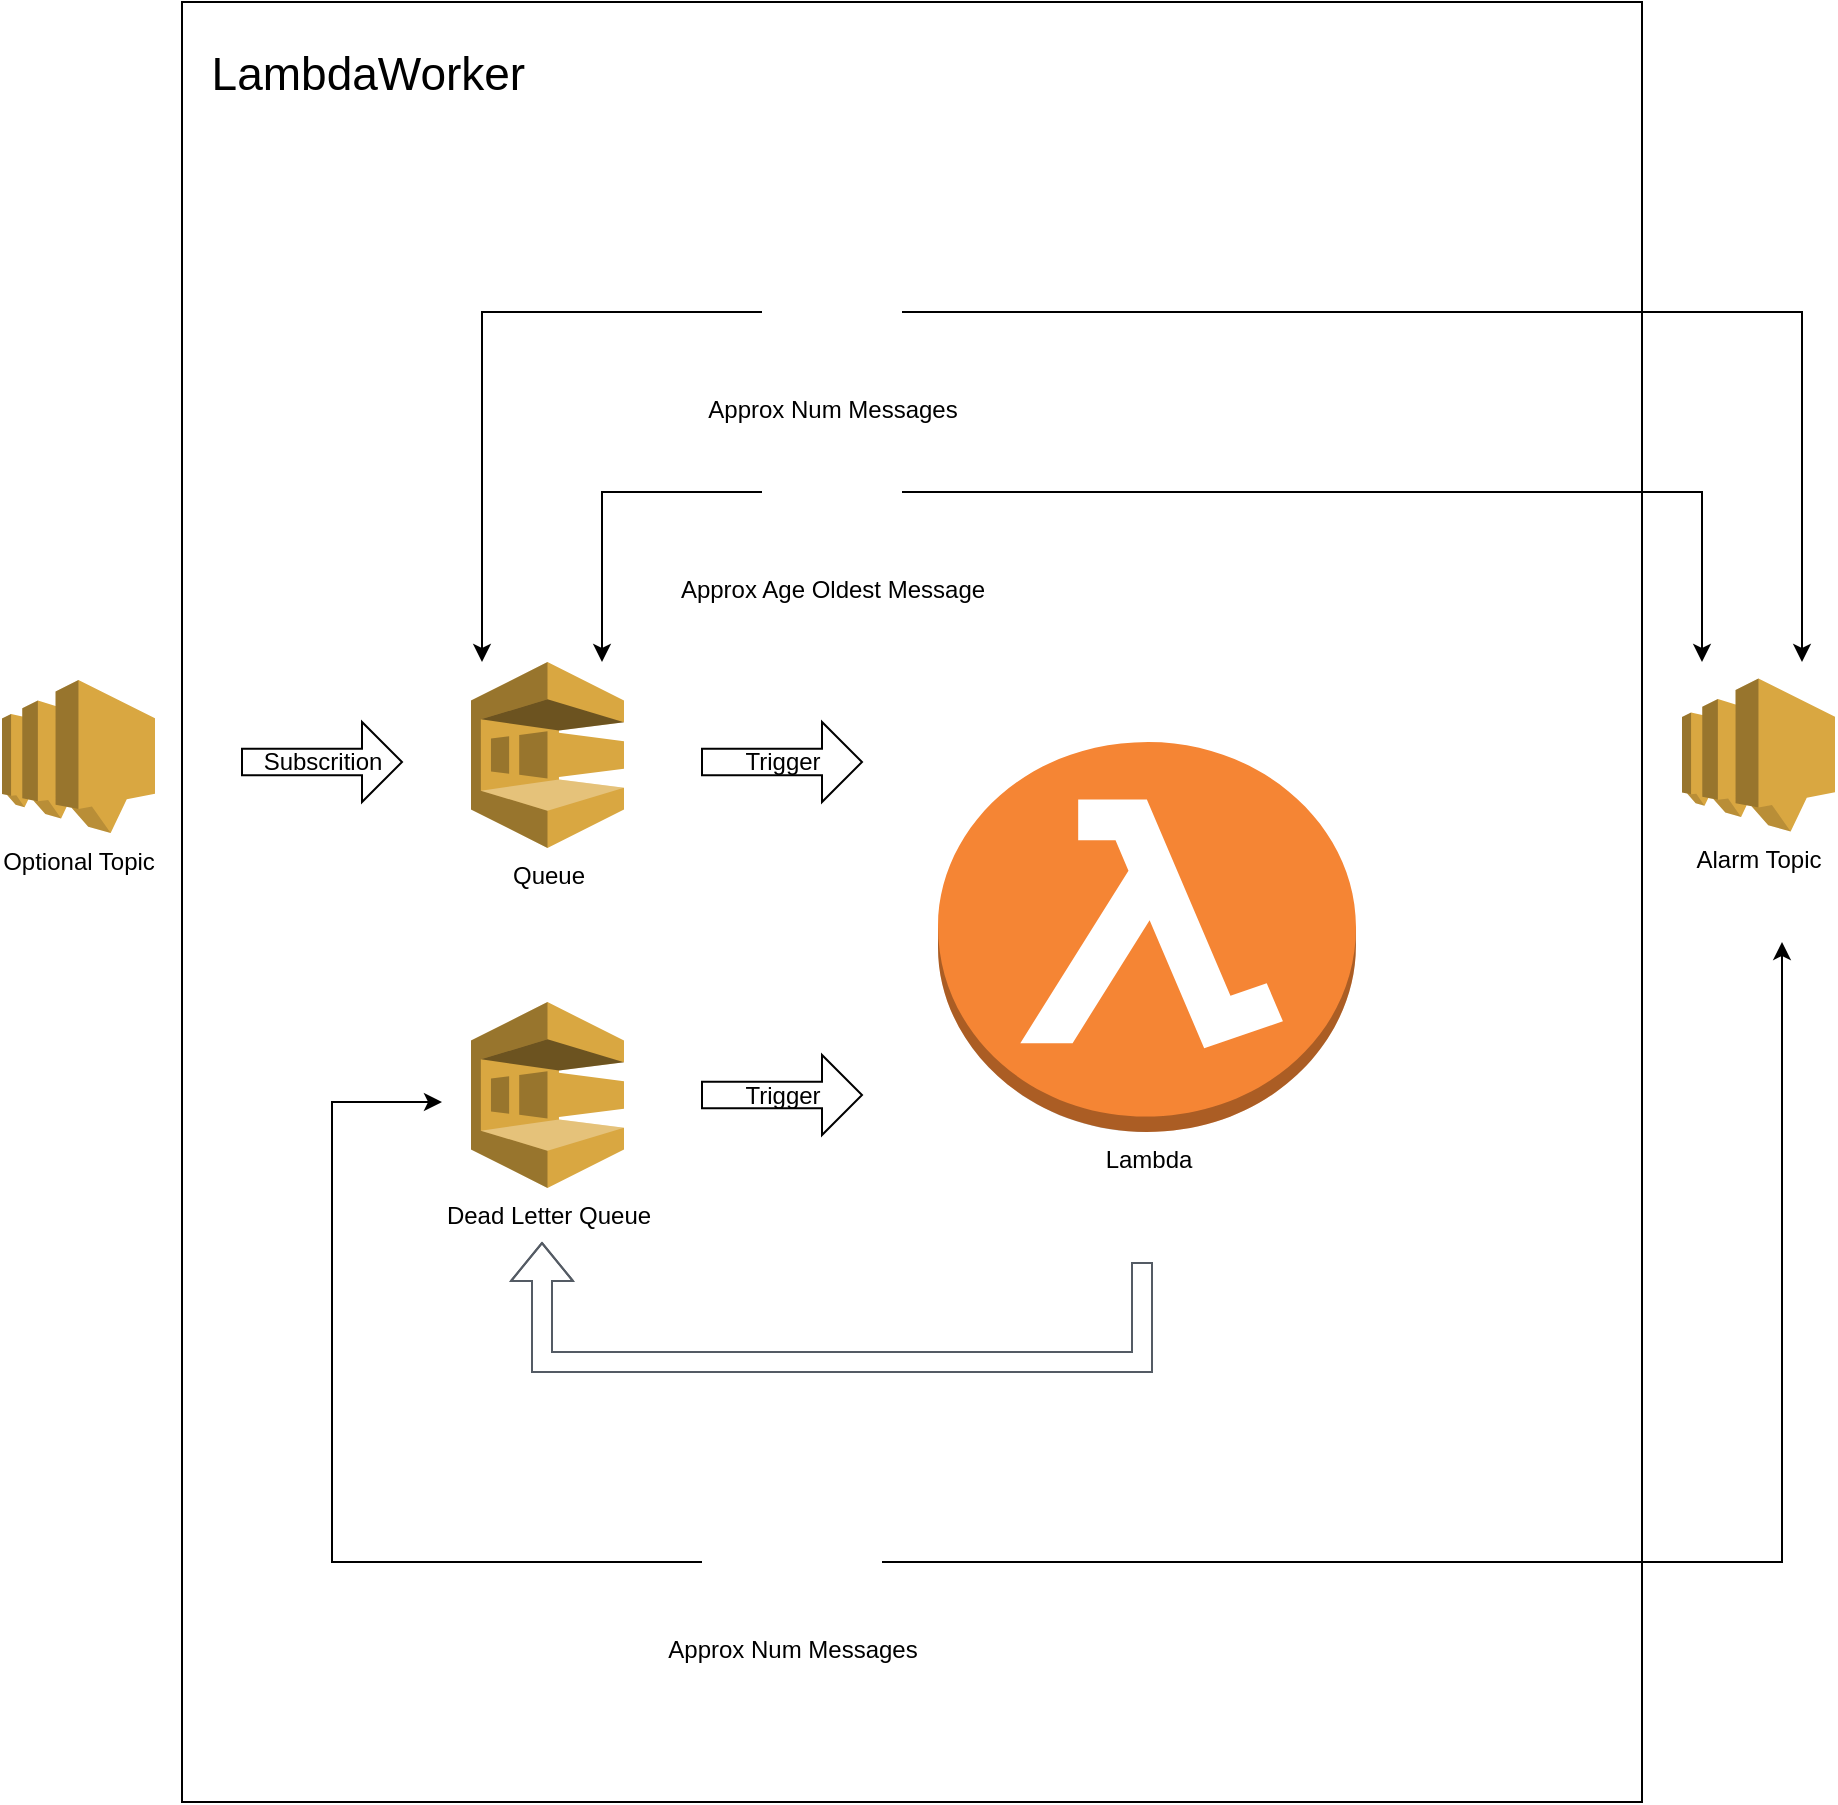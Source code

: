 <mxfile version="15.5.0" type="google"><diagram id="J5kn1CS6Npnnee4UM8Jo" name="Page-1"><mxGraphModel dx="2946" dy="2720" grid="1" gridSize="10" guides="1" tooltips="1" connect="1" arrows="1" fold="1" page="1" pageScale="1" pageWidth="827" pageHeight="1169" math="0" shadow="0"><root><mxCell id="0"/><mxCell id="1" parent="0"/><mxCell id="cuwmkoNMglAfAvfZXaIE-35" value="&lt;font style=&quot;font-size: 23px&quot;&gt;&amp;nbsp; LambdaWorker&lt;br&gt;&lt;br&gt;&lt;br&gt;&lt;br&gt;&lt;br&gt;&lt;br&gt;&lt;br&gt;&lt;br&gt;&lt;br&gt;&lt;br&gt;&lt;br&gt;&lt;br&gt;&lt;br&gt;&lt;br&gt;&lt;br&gt;&lt;br&gt;&lt;br&gt;&lt;br&gt;&lt;br&gt;&lt;br&gt;&lt;br&gt;&lt;br&gt;&lt;br&gt;&lt;br&gt;&lt;br&gt;&lt;br&gt;&lt;br&gt;&lt;br&gt;&lt;br&gt;&lt;br&gt;&lt;br&gt;&lt;/font&gt;" style="rounded=0;whiteSpace=wrap;html=1;align=left;" vertex="1" parent="1"><mxGeometry x="240" y="-140" width="730" height="900" as="geometry"/></mxCell><mxCell id="cuwmkoNMglAfAvfZXaIE-1" value="Lambda" style="outlineConnect=0;dashed=0;verticalLabelPosition=bottom;verticalAlign=top;align=center;html=1;shape=mxgraph.aws3.lambda_function;fillColor=#F58534;gradientColor=none;" vertex="1" parent="1"><mxGeometry x="618" y="230" width="209" height="195" as="geometry"/></mxCell><mxCell id="cuwmkoNMglAfAvfZXaIE-2" value="Queue" style="outlineConnect=0;dashed=0;verticalLabelPosition=bottom;verticalAlign=top;align=center;html=1;shape=mxgraph.aws3.sqs;fillColor=#D9A741;gradientColor=none;" vertex="1" parent="1"><mxGeometry x="384.5" y="190" width="76.5" height="93" as="geometry"/></mxCell><mxCell id="cuwmkoNMglAfAvfZXaIE-3" value="Dead Letter Queue" style="outlineConnect=0;dashed=0;verticalLabelPosition=bottom;verticalAlign=top;align=center;html=1;shape=mxgraph.aws3.sqs;fillColor=#D9A741;gradientColor=none;" vertex="1" parent="1"><mxGeometry x="384.5" y="360" width="76.5" height="93" as="geometry"/></mxCell><mxCell id="cuwmkoNMglAfAvfZXaIE-4" value="Optional Topic" style="outlineConnect=0;dashed=0;verticalLabelPosition=bottom;verticalAlign=top;align=center;html=1;shape=mxgraph.aws3.sns;fillColor=#D9A741;gradientColor=none;" vertex="1" parent="1"><mxGeometry x="150" y="199" width="76.5" height="76.5" as="geometry"/></mxCell><mxCell id="cuwmkoNMglAfAvfZXaIE-6" value="Subscrition" style="html=1;shadow=0;dashed=0;align=center;verticalAlign=middle;shape=mxgraph.arrows2.arrow;dy=0.67;dx=20;notch=0;" vertex="1" parent="1"><mxGeometry x="270" y="220" width="80" height="40" as="geometry"/></mxCell><mxCell id="cuwmkoNMglAfAvfZXaIE-7" value="Trigger" style="html=1;shadow=0;dashed=0;align=center;verticalAlign=middle;shape=mxgraph.arrows2.arrow;dy=0.67;dx=20;notch=0;" vertex="1" parent="1"><mxGeometry x="500" y="220" width="80" height="40" as="geometry"/></mxCell><mxCell id="cuwmkoNMglAfAvfZXaIE-11" value="Trigger" style="html=1;shadow=0;dashed=0;align=center;verticalAlign=middle;shape=mxgraph.arrows2.arrow;dy=0.67;dx=20;notch=0;" vertex="1" parent="1"><mxGeometry x="500" y="386.5" width="80" height="40" as="geometry"/></mxCell><mxCell id="cuwmkoNMglAfAvfZXaIE-21" value="" style="edgeStyle=orthogonalEdgeStyle;html=1;endArrow=block;elbow=vertical;startArrow=none;endFill=1;strokeColor=#545B64;rounded=0;shape=flexArrow;" edge="1" parent="1"><mxGeometry width="100" relative="1" as="geometry"><mxPoint x="720" y="490" as="sourcePoint"/><mxPoint x="420" y="480" as="targetPoint"/><Array as="points"><mxPoint x="720" y="540"/><mxPoint x="420" y="540"/></Array></mxGeometry></mxCell><mxCell id="cuwmkoNMglAfAvfZXaIE-22" value="Approx Num Messages" style="shape=image;html=1;verticalAlign=top;verticalLabelPosition=bottom;labelBackgroundColor=#ffffff;imageAspect=0;aspect=fixed;image=https://cdn2.iconfinder.com/data/icons/amazon-aws-stencils/100/Deployment__Management_copy_CloudWatch_Alarm-128.png" vertex="1" parent="1"><mxGeometry x="530" y="-20" width="70" height="70" as="geometry"/></mxCell><mxCell id="cuwmkoNMglAfAvfZXaIE-25" value="Alarm Topic" style="outlineConnect=0;dashed=0;verticalLabelPosition=bottom;verticalAlign=top;align=center;html=1;shape=mxgraph.aws3.sns;fillColor=#D9A741;gradientColor=none;" vertex="1" parent="1"><mxGeometry x="990" y="198.25" width="76.5" height="76.5" as="geometry"/></mxCell><mxCell id="cuwmkoNMglAfAvfZXaIE-26" value="" style="endArrow=classic;html=1;rounded=0;edgeStyle=orthogonalEdgeStyle;exitX=0;exitY=0.5;exitDx=0;exitDy=0;" edge="1" parent="1" source="cuwmkoNMglAfAvfZXaIE-22" target="cuwmkoNMglAfAvfZXaIE-2"><mxGeometry width="50" height="50" relative="1" as="geometry"><mxPoint x="250" y="120" as="sourcePoint"/><mxPoint x="390" y="170" as="targetPoint"/><Array as="points"><mxPoint x="390" y="15"/></Array></mxGeometry></mxCell><mxCell id="cuwmkoNMglAfAvfZXaIE-27" value="Approx Age Oldest Message" style="shape=image;html=1;verticalAlign=top;verticalLabelPosition=bottom;labelBackgroundColor=#ffffff;imageAspect=0;aspect=fixed;image=https://cdn2.iconfinder.com/data/icons/amazon-aws-stencils/100/Deployment__Management_copy_CloudWatch_Alarm-128.png" vertex="1" parent="1"><mxGeometry x="530" y="70" width="70" height="70" as="geometry"/></mxCell><mxCell id="cuwmkoNMglAfAvfZXaIE-28" value="" style="endArrow=classic;html=1;rounded=0;edgeStyle=orthogonalEdgeStyle;exitX=0;exitY=0.5;exitDx=0;exitDy=0;" edge="1" parent="1" source="cuwmkoNMglAfAvfZXaIE-27"><mxGeometry width="50" height="50" relative="1" as="geometry"><mxPoint x="475" y="120" as="sourcePoint"/><mxPoint x="450" y="190" as="targetPoint"/><Array as="points"><mxPoint x="450" y="105"/></Array></mxGeometry></mxCell><mxCell id="cuwmkoNMglAfAvfZXaIE-29" value="Approx Num Messages" style="shape=image;html=1;verticalAlign=top;verticalLabelPosition=bottom;labelBackgroundColor=#ffffff;imageAspect=0;aspect=fixed;image=https://cdn2.iconfinder.com/data/icons/amazon-aws-stencils/100/Deployment__Management_copy_CloudWatch_Alarm-128.png" vertex="1" parent="1"><mxGeometry x="510" y="600" width="70" height="70" as="geometry"/></mxCell><mxCell id="cuwmkoNMglAfAvfZXaIE-30" value="" style="endArrow=classic;html=1;rounded=0;edgeStyle=orthogonalEdgeStyle;" edge="1" parent="1"><mxGeometry width="50" height="50" relative="1" as="geometry"><mxPoint x="500" y="640" as="sourcePoint"/><mxPoint x="370" y="410" as="targetPoint"/><Array as="points"><mxPoint x="315" y="410"/></Array></mxGeometry></mxCell><mxCell id="cuwmkoNMglAfAvfZXaIE-31" value="" style="endArrow=classic;html=1;rounded=0;edgeStyle=orthogonalEdgeStyle;" edge="1" parent="1"><mxGeometry width="50" height="50" relative="1" as="geometry"><mxPoint x="590" y="640" as="sourcePoint"/><mxPoint x="1040" y="330" as="targetPoint"/><Array as="points"><mxPoint x="1040" y="640"/><mxPoint x="1040" y="330"/></Array></mxGeometry></mxCell><mxCell id="cuwmkoNMglAfAvfZXaIE-32" value="" style="endArrow=classic;html=1;rounded=0;edgeStyle=orthogonalEdgeStyle;exitX=1;exitY=0.5;exitDx=0;exitDy=0;" edge="1" parent="1" source="cuwmkoNMglAfAvfZXaIE-27"><mxGeometry width="50" height="50" relative="1" as="geometry"><mxPoint x="1080" y="105" as="sourcePoint"/><mxPoint x="1000" y="190" as="targetPoint"/><Array as="points"><mxPoint x="1000" y="105"/></Array></mxGeometry></mxCell><mxCell id="cuwmkoNMglAfAvfZXaIE-33" value="" style="endArrow=classic;html=1;rounded=0;edgeStyle=orthogonalEdgeStyle;exitX=1;exitY=0.5;exitDx=0;exitDy=0;" edge="1" parent="1" source="cuwmkoNMglAfAvfZXaIE-22"><mxGeometry width="50" height="50" relative="1" as="geometry"><mxPoint x="1190" y="15" as="sourcePoint"/><mxPoint x="1050" y="190" as="targetPoint"/><Array as="points"><mxPoint x="1050" y="15"/></Array></mxGeometry></mxCell></root></mxGraphModel></diagram></mxfile>
